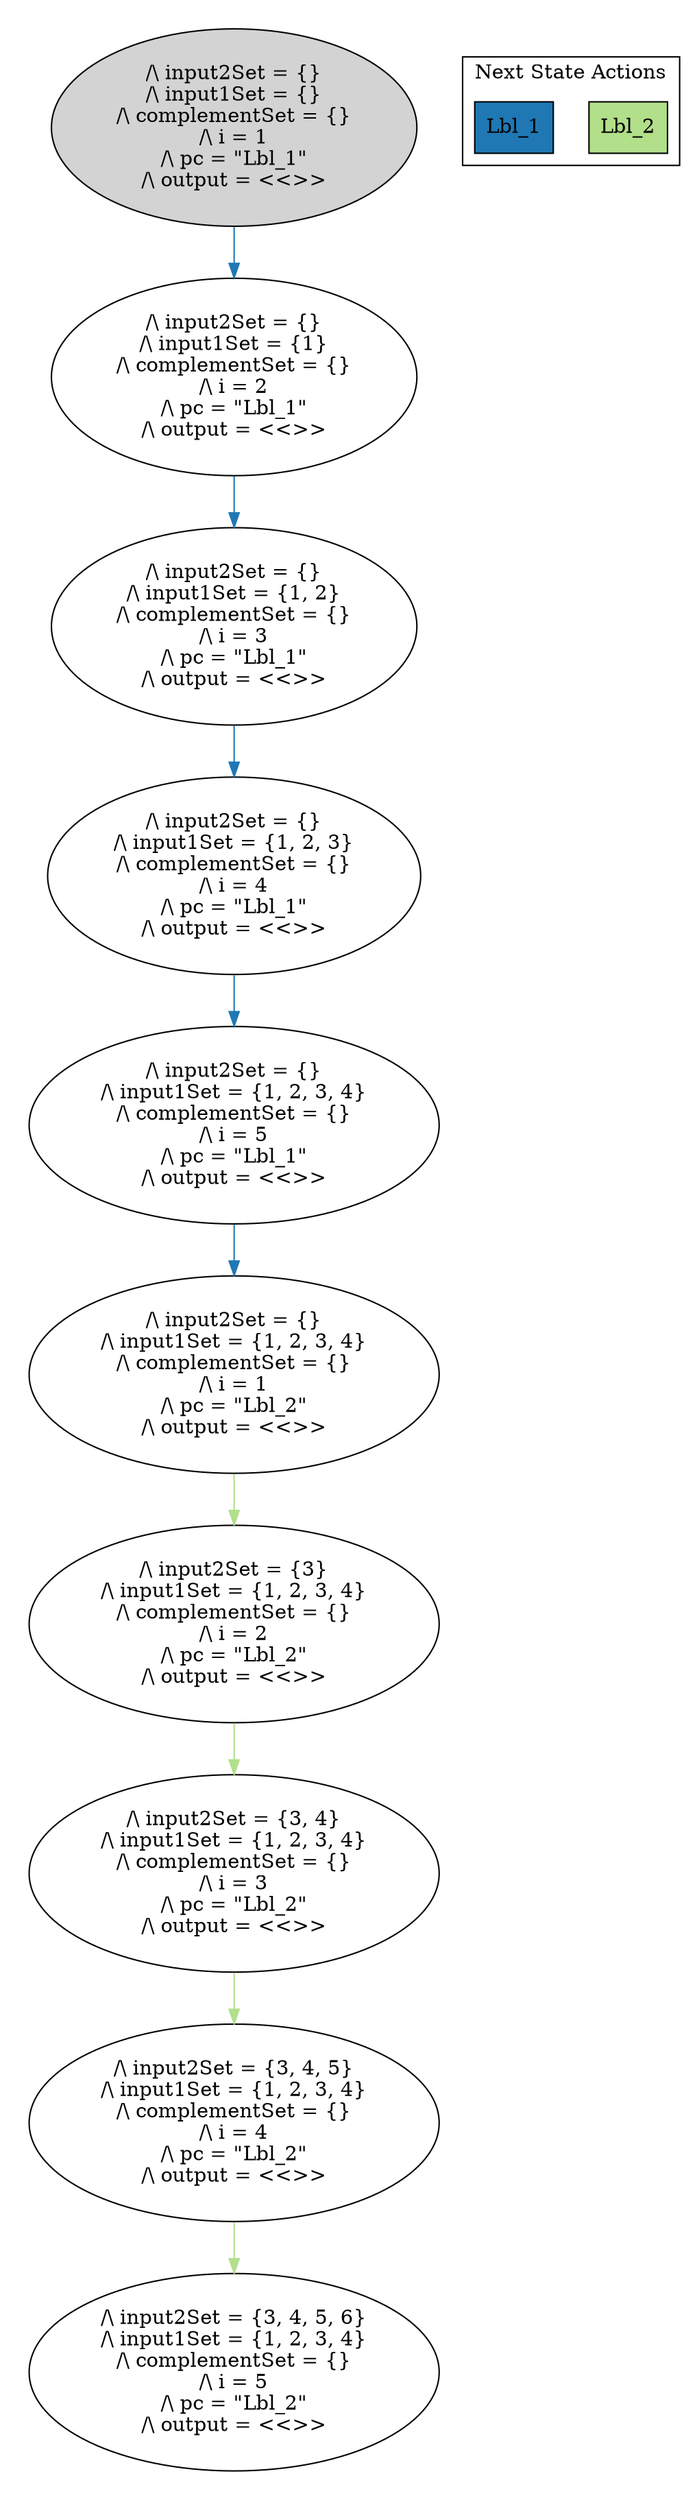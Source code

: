 strict digraph DiskGraph {
edge [colorscheme="paired12"]
nodesep=0.35;
subgraph cluster_graph {
color="white";
-2012957756371693248 [label="/\\ input2Set = {}\n/\\ input1Set = {}\n/\\ complementSet = {}\n/\\ i = 1\n/\\ pc = \"Lbl_1\"\n/\\ output = <<>>",style = filled]
-2012957756371693248 -> -2731284040531250072 [label="",color="2",fontcolor="2"];
-2731284040531250072 [label="/\\ input2Set = {}\n/\\ input1Set = {1}\n/\\ complementSet = {}\n/\\ i = 2\n/\\ pc = \"Lbl_1\"\n/\\ output = <<>>"];
-2731284040531250072 -> 6008917290876126480 [label="",color="2",fontcolor="2"];
6008917290876126480 [label="/\\ input2Set = {}\n/\\ input1Set = {1, 2}\n/\\ complementSet = {}\n/\\ i = 3\n/\\ pc = \"Lbl_1\"\n/\\ output = <<>>"];
6008917290876126480 -> -4411878217745903951 [label="",color="2",fontcolor="2"];
-4411878217745903951 [label="/\\ input2Set = {}\n/\\ input1Set = {1, 2, 3}\n/\\ complementSet = {}\n/\\ i = 4\n/\\ pc = \"Lbl_1\"\n/\\ output = <<>>"];
-4411878217745903951 -> 501184639576671411 [label="",color="2",fontcolor="2"];
501184639576671411 [label="/\\ input2Set = {}\n/\\ input1Set = {1, 2, 3, 4}\n/\\ complementSet = {}\n/\\ i = 5\n/\\ pc = \"Lbl_1\"\n/\\ output = <<>>"];
501184639576671411 -> -3337184866877632024 [label="",color="2",fontcolor="2"];
-3337184866877632024 [label="/\\ input2Set = {}\n/\\ input1Set = {1, 2, 3, 4}\n/\\ complementSet = {}\n/\\ i = 1\n/\\ pc = \"Lbl_2\"\n/\\ output = <<>>"];
-3337184866877632024 -> 6935718360791232085 [label="",color="3",fontcolor="3"];
6935718360791232085 [label="/\\ input2Set = {3}\n/\\ input1Set = {1, 2, 3, 4}\n/\\ complementSet = {}\n/\\ i = 2\n/\\ pc = \"Lbl_2\"\n/\\ output = <<>>"];
6935718360791232085 -> -7478178730190390189 [label="",color="3",fontcolor="3"];
-7478178730190390189 [label="/\\ input2Set = {3, 4}\n/\\ input1Set = {1, 2, 3, 4}\n/\\ complementSet = {}\n/\\ i = 3\n/\\ pc = \"Lbl_2\"\n/\\ output = <<>>"];
-7478178730190390189 -> -2652566324664881614 [label="",color="3",fontcolor="3"];
-2652566324664881614 [label="/\\ input2Set = {3, 4, 5}\n/\\ input1Set = {1, 2, 3, 4}\n/\\ complementSet = {}\n/\\ i = 4\n/\\ pc = \"Lbl_2\"\n/\\ output = <<>>"];
-2652566324664881614 -> 4014441384463101654 [label="",color="3",fontcolor="3"];
4014441384463101654 [label="/\\ input2Set = {3, 4, 5, 6}\n/\\ input1Set = {1, 2, 3, 4}\n/\\ complementSet = {}\n/\\ i = 5\n/\\ pc = \"Lbl_2\"\n/\\ output = <<>>"];
{rank = same; -2012957756371693248;}
{rank = same; -2731284040531250072;}
{rank = same; 6008917290876126480;}
{rank = same; -4411878217745903951;}
{rank = same; 501184639576671411;}
{rank = same; -3337184866877632024;}
{rank = same; 6935718360791232085;}
{rank = same; -7478178730190390189;}
{rank = same; -2652566324664881614;}
}
subgraph cluster_legend {graph[style=bold];label = "Next State Actions" style="solid"
node [ labeljust="l",colorscheme="paired12",style=filled,shape=record ]
Lbl_2 [label="Lbl_2",fillcolor=3]
Lbl_1 [label="Lbl_1",fillcolor=2]
}}